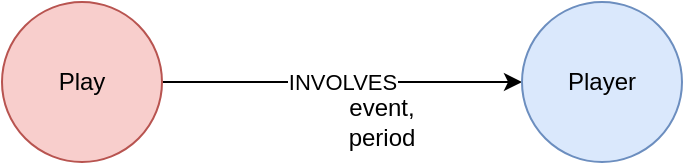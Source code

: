<mxfile version="14.8.4" type="google"><diagram id="couxaouri_FXvYSmZhOQ" name="Page-1"><mxGraphModel dx="1006" dy="685" grid="1" gridSize="10" guides="1" tooltips="1" connect="1" arrows="1" fold="1" page="1" pageScale="1" pageWidth="850" pageHeight="1100" math="0" shadow="0"><root><mxCell id="0"/><mxCell id="1" parent="0"/><mxCell id="Utn-wosMZVhkFmGZlYmM-3" value="INVOLVES" style="edgeStyle=orthogonalEdgeStyle;rounded=0;orthogonalLoop=1;jettySize=auto;html=1;" edge="1" parent="1" source="Utn-wosMZVhkFmGZlYmM-1" target="Utn-wosMZVhkFmGZlYmM-2"><mxGeometry relative="1" as="geometry"/></mxCell><mxCell id="Utn-wosMZVhkFmGZlYmM-1" value="Play" style="ellipse;whiteSpace=wrap;html=1;aspect=fixed;fillColor=#f8cecc;strokeColor=#b85450;" vertex="1" parent="1"><mxGeometry x="380" y="310" width="80" height="80" as="geometry"/></mxCell><mxCell id="Utn-wosMZVhkFmGZlYmM-2" value="Player" style="ellipse;whiteSpace=wrap;html=1;aspect=fixed;fillColor=#dae8fc;strokeColor=#6c8ebf;" vertex="1" parent="1"><mxGeometry x="640" y="310" width="80" height="80" as="geometry"/></mxCell><mxCell id="Utn-wosMZVhkFmGZlYmM-4" value="event,&lt;br&gt;period" style="text;html=1;strokeColor=none;fillColor=none;align=center;verticalAlign=middle;whiteSpace=wrap;rounded=0;" vertex="1" parent="1"><mxGeometry x="550" y="360" width="40" height="20" as="geometry"/></mxCell></root></mxGraphModel></diagram></mxfile>